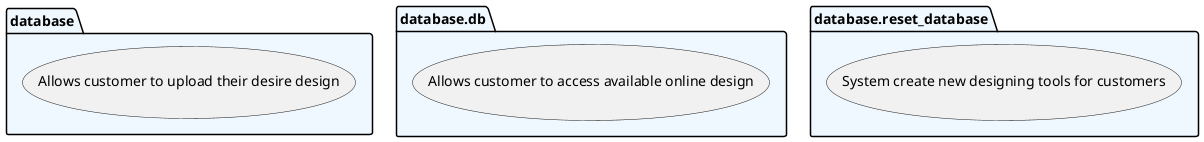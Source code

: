 @startuml packages
set namespaceSeparator none
package "database" as database #aliceblue {
    usecase "Allows customer to upload their desire design" as upload_design
}
package "database.db" as database.db #aliceblue {
    usecase "Allows customer to access available online design" as virtual_design
}
package "database.reset_database" as database.reset_database #aliceblue {
    usecase "System create new designing tools for customers" as reset_virtual_design
}
@enduml